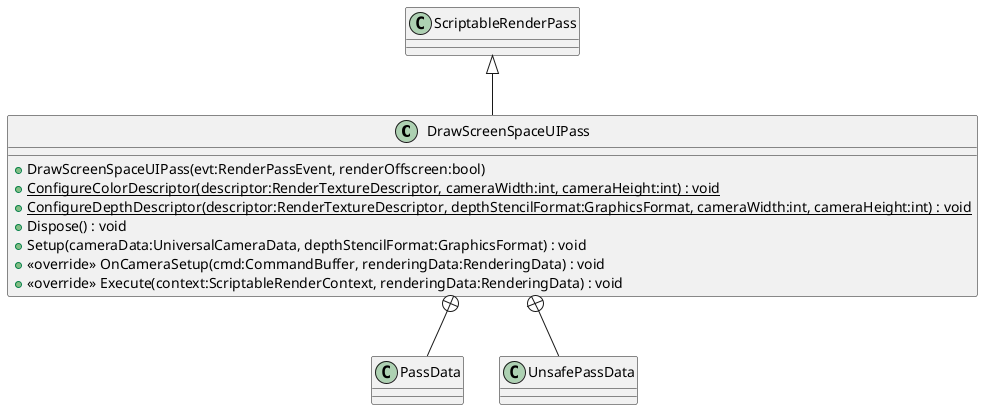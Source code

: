 @startuml
class DrawScreenSpaceUIPass {
    + DrawScreenSpaceUIPass(evt:RenderPassEvent, renderOffscreen:bool)
    + {static} ConfigureColorDescriptor(descriptor:RenderTextureDescriptor, cameraWidth:int, cameraHeight:int) : void
    + {static} ConfigureDepthDescriptor(descriptor:RenderTextureDescriptor, depthStencilFormat:GraphicsFormat, cameraWidth:int, cameraHeight:int) : void
    + Dispose() : void
    + Setup(cameraData:UniversalCameraData, depthStencilFormat:GraphicsFormat) : void
    + <<override>> OnCameraSetup(cmd:CommandBuffer, renderingData:RenderingData) : void
    + <<override>> Execute(context:ScriptableRenderContext, renderingData:RenderingData) : void
}
class PassData {
}
class UnsafePassData {
}
ScriptableRenderPass <|-- DrawScreenSpaceUIPass
DrawScreenSpaceUIPass +-- PassData
DrawScreenSpaceUIPass +-- UnsafePassData
@enduml
